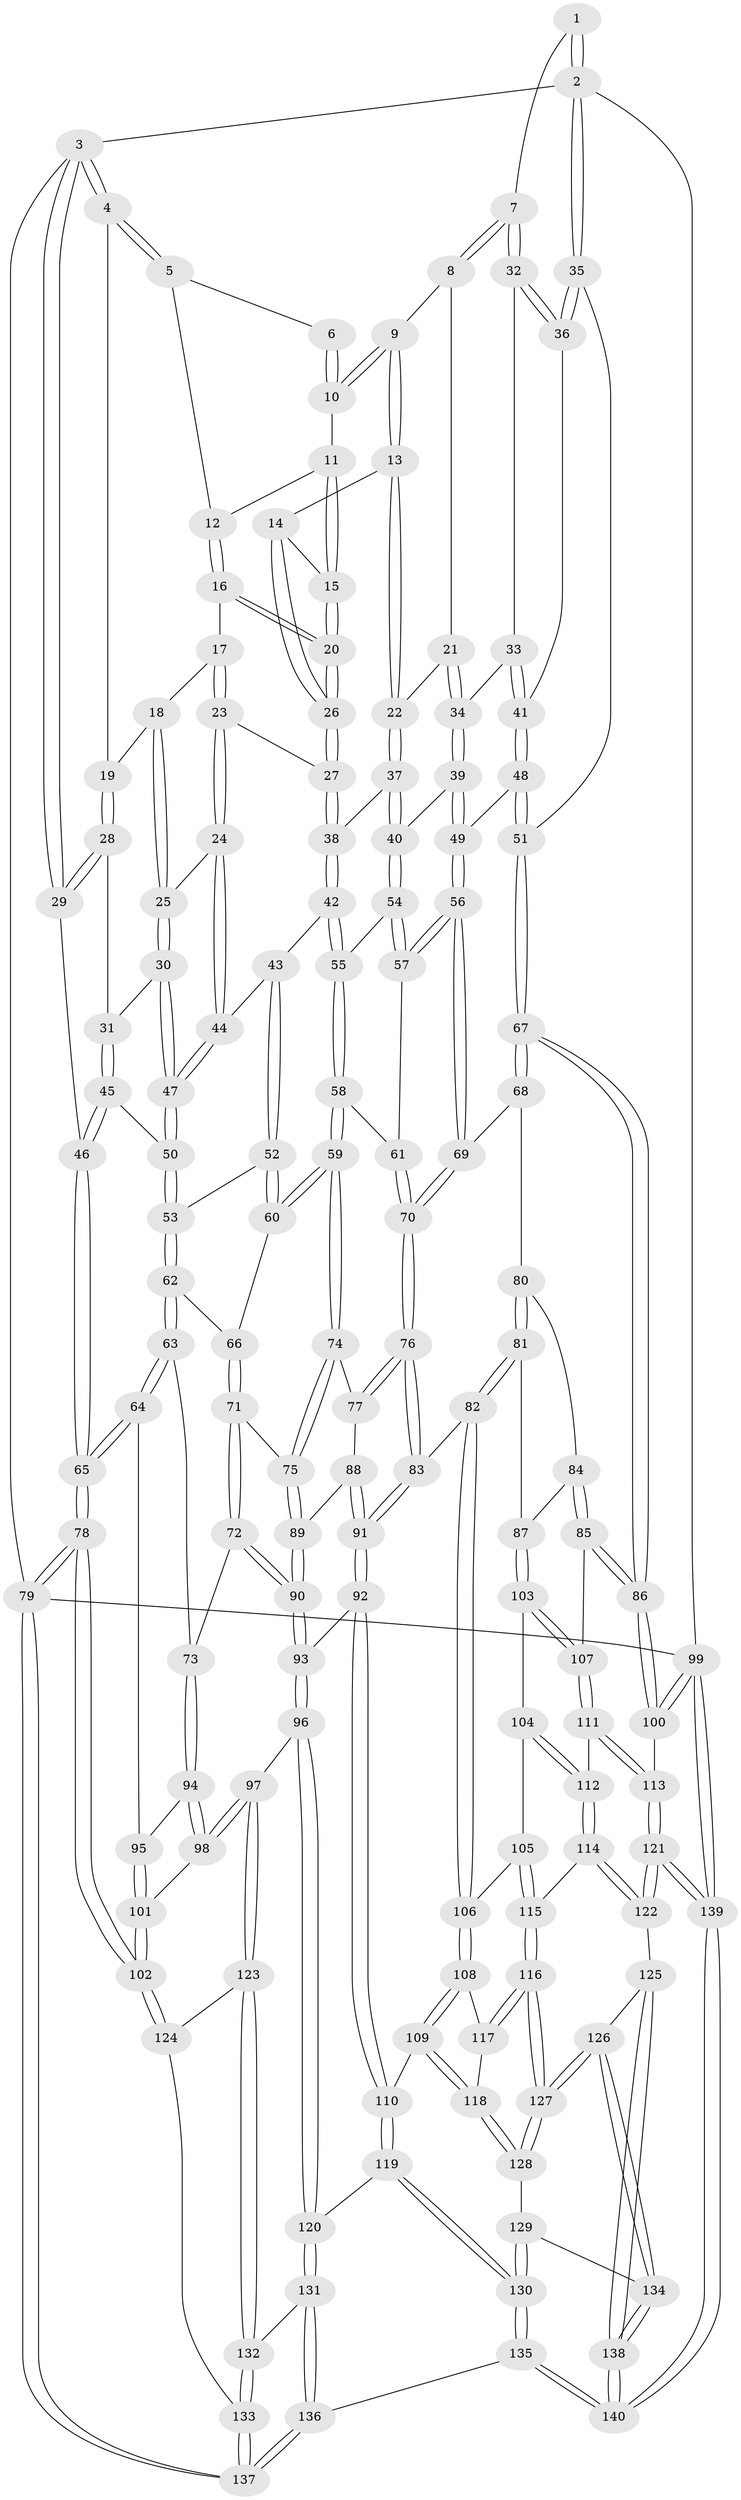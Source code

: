 // Generated by graph-tools (version 1.1) at 2025/51/03/09/25 03:51:09]
// undirected, 140 vertices, 347 edges
graph export_dot {
graph [start="1"]
  node [color=gray90,style=filled];
  1 [pos="+0.8044481357079242+0"];
  2 [pos="+1+0"];
  3 [pos="+0+0"];
  4 [pos="+0.036878099387954125+0"];
  5 [pos="+0.3531347228208815+0"];
  6 [pos="+0.693669871077207+0"];
  7 [pos="+0.7528867852592745+0.04139006479249606"];
  8 [pos="+0.6737017618354215+0.07344370799495153"];
  9 [pos="+0.6028319741522716+0.08405294037459753"];
  10 [pos="+0.5628069249669881+0.05683095276290896"];
  11 [pos="+0.5234410245572538+0.048220826312398504"];
  12 [pos="+0.36861275103699465+0"];
  13 [pos="+0.5592096214262383+0.155470867090084"];
  14 [pos="+0.517423525723294+0.136867477940047"];
  15 [pos="+0.5147477098435617+0.08414015970182531"];
  16 [pos="+0.3671461133043099+0"];
  17 [pos="+0.27150711387759535+0.12427519654464932"];
  18 [pos="+0.23625176005545+0.1250140104105004"];
  19 [pos="+0.19854949146801157+0.11812475993535768"];
  20 [pos="+0.40473263679693966+0.12001484099397186"];
  21 [pos="+0.6273668952487841+0.1657790989978702"];
  22 [pos="+0.5594737806561006+0.15620645256652121"];
  23 [pos="+0.3295087030492517+0.20771488988553066"];
  24 [pos="+0.3176187555417411+0.22311591183552926"];
  25 [pos="+0.2469612771428352+0.23392802161206144"];
  26 [pos="+0.4093751359114529+0.16743556090799866"];
  27 [pos="+0.4068950353203948+0.17497224199868708"];
  28 [pos="+0.14980342468043764+0.20712404050941766"];
  29 [pos="+0+0.10510916847511159"];
  30 [pos="+0.20410843302797083+0.24697531700515024"];
  31 [pos="+0.1553439193469517+0.21385580607460927"];
  32 [pos="+0.7593637930727389+0.06056771402181567"];
  33 [pos="+0.6973368827702859+0.2147138661470873"];
  34 [pos="+0.6630145395530277+0.2392569585200701"];
  35 [pos="+1+0.2458454319596473"];
  36 [pos="+0.8750353387433847+0.18472863725638822"];
  37 [pos="+0.556844113704191+0.2645134888637652"];
  38 [pos="+0.4866878131519781+0.2788473187746518"];
  39 [pos="+0.6285303948415979+0.28665575385583686"];
  40 [pos="+0.619814537980344+0.28735671435890403"];
  41 [pos="+0.8013983415313379+0.2671492459080109"];
  42 [pos="+0.4516053467796228+0.34426369709392624"];
  43 [pos="+0.35160922865736544+0.3203561975930741"];
  44 [pos="+0.3270912651248835+0.2794647288537486"];
  45 [pos="+0.09974711605124538+0.3382892507931897"];
  46 [pos="+0+0.32461043929545985"];
  47 [pos="+0.20941979443606284+0.36556779528410444"];
  48 [pos="+0.78222133120212+0.37945164553225386"];
  49 [pos="+0.7489522044509825+0.3958579985481627"];
  50 [pos="+0.20394083515046021+0.3934949915800775"];
  51 [pos="+1+0.4308310081294761"];
  52 [pos="+0.30112564365318717+0.39339917895632104"];
  53 [pos="+0.20599374709449528+0.3997956933999143"];
  54 [pos="+0.5788150473077943+0.3924443313762809"];
  55 [pos="+0.4569685134554249+0.4021120451317258"];
  56 [pos="+0.7173083730485742+0.468016612327427"];
  57 [pos="+0.6065909393895332+0.4462916778582859"];
  58 [pos="+0.4391803341031052+0.4650745680120969"];
  59 [pos="+0.4352259406001671+0.47003652621429565"];
  60 [pos="+0.3804444917065507+0.45179214812867047"];
  61 [pos="+0.5637797217485891+0.47661061620961603"];
  62 [pos="+0.19758591520300112+0.4287601129408543"];
  63 [pos="+0.10694225328503684+0.5216071295588374"];
  64 [pos="+0+0.5348843826631619"];
  65 [pos="+0+0.5349972292804344"];
  66 [pos="+0.2696728065140282+0.4960773749636366"];
  67 [pos="+1+0.525353355228832"];
  68 [pos="+0.7417118690942793+0.5216680730706832"];
  69 [pos="+0.7186269709938401+0.482604617544099"];
  70 [pos="+0.5894706023543915+0.5769721334137876"];
  71 [pos="+0.2913001020107067+0.5567825494124703"];
  72 [pos="+0.242692378256862+0.6116253409173297"];
  73 [pos="+0.20710803444269005+0.6226461755719884"];
  74 [pos="+0.43198411273118237+0.5077828178682532"];
  75 [pos="+0.39511977704856094+0.5555803865174536"];
  76 [pos="+0.5759689558267024+0.6017663927303639"];
  77 [pos="+0.5159489524220028+0.5760027925275887"];
  78 [pos="+0+0.939848793341823"];
  79 [pos="+0+1"];
  80 [pos="+0.7450757073219131+0.5458823920396646"];
  81 [pos="+0.7093678768015956+0.6330182420078061"];
  82 [pos="+0.6477878981261961+0.6760520557290417"];
  83 [pos="+0.5883813839905221+0.6455494319471128"];
  84 [pos="+0.7885659544314405+0.5826314610297116"];
  85 [pos="+0.9386940583713912+0.648633401189114"];
  86 [pos="+1+0.5701197635590716"];
  87 [pos="+0.7919315536200071+0.6843248933091738"];
  88 [pos="+0.4649475133867772+0.6435642462053931"];
  89 [pos="+0.3946007243378056+0.604775020093111"];
  90 [pos="+0.3614304359728156+0.6839525246169122"];
  91 [pos="+0.502759217320932+0.7169983846828138"];
  92 [pos="+0.49346300901575096+0.7336431354225594"];
  93 [pos="+0.3651825805120965+0.7123359003097308"];
  94 [pos="+0.20278222373472415+0.6429398527929956"];
  95 [pos="+0.1371376090928049+0.6896358904136691"];
  96 [pos="+0.33377528970486203+0.7552492537495156"];
  97 [pos="+0.26410289198217685+0.7813640711365066"];
  98 [pos="+0.2487992852112833+0.7679449553236479"];
  99 [pos="+1+1"];
  100 [pos="+1+0.7562985116985825"];
  101 [pos="+0.08940978575870331+0.7641715545655"];
  102 [pos="+0+0.9134588582965515"];
  103 [pos="+0.8058410051981322+0.6993145431095681"];
  104 [pos="+0.793412004389428+0.7214010319571126"];
  105 [pos="+0.7712379071313612+0.7339346860540978"];
  106 [pos="+0.6577690427894236+0.7082687856308074"];
  107 [pos="+0.9277839555605932+0.6578135402214745"];
  108 [pos="+0.6564196591887347+0.7204291260409922"];
  109 [pos="+0.5284306071513823+0.7886318062920108"];
  110 [pos="+0.5058468771208542+0.7795163717245093"];
  111 [pos="+0.8804722626912823+0.7964174380257086"];
  112 [pos="+0.8353324085607018+0.8030797421566872"];
  113 [pos="+0.9335479990904033+0.8579703176145456"];
  114 [pos="+0.8239212590037825+0.8159680123902199"];
  115 [pos="+0.7428025494141235+0.8025830482132855"];
  116 [pos="+0.7090583576317445+0.8270190631711363"];
  117 [pos="+0.6601249599094001+0.7551124767235782"];
  118 [pos="+0.5809089081195099+0.8254182003202294"];
  119 [pos="+0.45666407966889927+0.8540718263309703"];
  120 [pos="+0.3947944962017916+0.8344593120557235"];
  121 [pos="+0.8786308521645025+0.9524426177656286"];
  122 [pos="+0.8111542236811021+0.9059215913288888"];
  123 [pos="+0.2590342791240899+0.8053863097659182"];
  124 [pos="+0.19399861899202825+0.8599179933844614"];
  125 [pos="+0.8072961184288833+0.9057153246637674"];
  126 [pos="+0.7125524132101161+0.8817608199066052"];
  127 [pos="+0.7044410822483529+0.8585970993806388"];
  128 [pos="+0.5904020702683473+0.8465951430935676"];
  129 [pos="+0.5824176995735748+0.8749430667813903"];
  130 [pos="+0.49029604996623044+1"];
  131 [pos="+0.3302396519228742+0.9030483981473271"];
  132 [pos="+0.29019241386725547+0.8706959859750011"];
  133 [pos="+0.2270807848649249+0.947012682904812"];
  134 [pos="+0.6836516776629047+0.9334550119237514"];
  135 [pos="+0.47667577450046594+1"];
  136 [pos="+0.42470597155890905+1"];
  137 [pos="+0.19202686203997438+1"];
  138 [pos="+0.6063425197032123+1"];
  139 [pos="+1+1"];
  140 [pos="+0.5901345487260882+1"];
  1 -- 2;
  1 -- 2;
  1 -- 7;
  2 -- 3;
  2 -- 35;
  2 -- 35;
  2 -- 99;
  3 -- 4;
  3 -- 4;
  3 -- 29;
  3 -- 29;
  3 -- 79;
  4 -- 5;
  4 -- 5;
  4 -- 19;
  5 -- 6;
  5 -- 12;
  6 -- 10;
  6 -- 10;
  7 -- 8;
  7 -- 8;
  7 -- 32;
  7 -- 32;
  8 -- 9;
  8 -- 21;
  9 -- 10;
  9 -- 10;
  9 -- 13;
  9 -- 13;
  10 -- 11;
  11 -- 12;
  11 -- 15;
  11 -- 15;
  12 -- 16;
  12 -- 16;
  13 -- 14;
  13 -- 22;
  13 -- 22;
  14 -- 15;
  14 -- 26;
  14 -- 26;
  15 -- 20;
  15 -- 20;
  16 -- 17;
  16 -- 20;
  16 -- 20;
  17 -- 18;
  17 -- 23;
  17 -- 23;
  18 -- 19;
  18 -- 25;
  18 -- 25;
  19 -- 28;
  19 -- 28;
  20 -- 26;
  20 -- 26;
  21 -- 22;
  21 -- 34;
  21 -- 34;
  22 -- 37;
  22 -- 37;
  23 -- 24;
  23 -- 24;
  23 -- 27;
  24 -- 25;
  24 -- 44;
  24 -- 44;
  25 -- 30;
  25 -- 30;
  26 -- 27;
  26 -- 27;
  27 -- 38;
  27 -- 38;
  28 -- 29;
  28 -- 29;
  28 -- 31;
  29 -- 46;
  30 -- 31;
  30 -- 47;
  30 -- 47;
  31 -- 45;
  31 -- 45;
  32 -- 33;
  32 -- 36;
  32 -- 36;
  33 -- 34;
  33 -- 41;
  33 -- 41;
  34 -- 39;
  34 -- 39;
  35 -- 36;
  35 -- 36;
  35 -- 51;
  36 -- 41;
  37 -- 38;
  37 -- 40;
  37 -- 40;
  38 -- 42;
  38 -- 42;
  39 -- 40;
  39 -- 49;
  39 -- 49;
  40 -- 54;
  40 -- 54;
  41 -- 48;
  41 -- 48;
  42 -- 43;
  42 -- 55;
  42 -- 55;
  43 -- 44;
  43 -- 52;
  43 -- 52;
  44 -- 47;
  44 -- 47;
  45 -- 46;
  45 -- 46;
  45 -- 50;
  46 -- 65;
  46 -- 65;
  47 -- 50;
  47 -- 50;
  48 -- 49;
  48 -- 51;
  48 -- 51;
  49 -- 56;
  49 -- 56;
  50 -- 53;
  50 -- 53;
  51 -- 67;
  51 -- 67;
  52 -- 53;
  52 -- 60;
  52 -- 60;
  53 -- 62;
  53 -- 62;
  54 -- 55;
  54 -- 57;
  54 -- 57;
  55 -- 58;
  55 -- 58;
  56 -- 57;
  56 -- 57;
  56 -- 69;
  56 -- 69;
  57 -- 61;
  58 -- 59;
  58 -- 59;
  58 -- 61;
  59 -- 60;
  59 -- 60;
  59 -- 74;
  59 -- 74;
  60 -- 66;
  61 -- 70;
  61 -- 70;
  62 -- 63;
  62 -- 63;
  62 -- 66;
  63 -- 64;
  63 -- 64;
  63 -- 73;
  64 -- 65;
  64 -- 65;
  64 -- 95;
  65 -- 78;
  65 -- 78;
  66 -- 71;
  66 -- 71;
  67 -- 68;
  67 -- 68;
  67 -- 86;
  67 -- 86;
  68 -- 69;
  68 -- 80;
  69 -- 70;
  69 -- 70;
  70 -- 76;
  70 -- 76;
  71 -- 72;
  71 -- 72;
  71 -- 75;
  72 -- 73;
  72 -- 90;
  72 -- 90;
  73 -- 94;
  73 -- 94;
  74 -- 75;
  74 -- 75;
  74 -- 77;
  75 -- 89;
  75 -- 89;
  76 -- 77;
  76 -- 77;
  76 -- 83;
  76 -- 83;
  77 -- 88;
  78 -- 79;
  78 -- 79;
  78 -- 102;
  78 -- 102;
  79 -- 137;
  79 -- 137;
  79 -- 99;
  80 -- 81;
  80 -- 81;
  80 -- 84;
  81 -- 82;
  81 -- 82;
  81 -- 87;
  82 -- 83;
  82 -- 106;
  82 -- 106;
  83 -- 91;
  83 -- 91;
  84 -- 85;
  84 -- 85;
  84 -- 87;
  85 -- 86;
  85 -- 86;
  85 -- 107;
  86 -- 100;
  86 -- 100;
  87 -- 103;
  87 -- 103;
  88 -- 89;
  88 -- 91;
  88 -- 91;
  89 -- 90;
  89 -- 90;
  90 -- 93;
  90 -- 93;
  91 -- 92;
  91 -- 92;
  92 -- 93;
  92 -- 110;
  92 -- 110;
  93 -- 96;
  93 -- 96;
  94 -- 95;
  94 -- 98;
  94 -- 98;
  95 -- 101;
  95 -- 101;
  96 -- 97;
  96 -- 120;
  96 -- 120;
  97 -- 98;
  97 -- 98;
  97 -- 123;
  97 -- 123;
  98 -- 101;
  99 -- 100;
  99 -- 100;
  99 -- 139;
  99 -- 139;
  100 -- 113;
  101 -- 102;
  101 -- 102;
  102 -- 124;
  102 -- 124;
  103 -- 104;
  103 -- 107;
  103 -- 107;
  104 -- 105;
  104 -- 112;
  104 -- 112;
  105 -- 106;
  105 -- 115;
  105 -- 115;
  106 -- 108;
  106 -- 108;
  107 -- 111;
  107 -- 111;
  108 -- 109;
  108 -- 109;
  108 -- 117;
  109 -- 110;
  109 -- 118;
  109 -- 118;
  110 -- 119;
  110 -- 119;
  111 -- 112;
  111 -- 113;
  111 -- 113;
  112 -- 114;
  112 -- 114;
  113 -- 121;
  113 -- 121;
  114 -- 115;
  114 -- 122;
  114 -- 122;
  115 -- 116;
  115 -- 116;
  116 -- 117;
  116 -- 117;
  116 -- 127;
  116 -- 127;
  117 -- 118;
  118 -- 128;
  118 -- 128;
  119 -- 120;
  119 -- 130;
  119 -- 130;
  120 -- 131;
  120 -- 131;
  121 -- 122;
  121 -- 122;
  121 -- 139;
  121 -- 139;
  122 -- 125;
  123 -- 124;
  123 -- 132;
  123 -- 132;
  124 -- 133;
  125 -- 126;
  125 -- 138;
  125 -- 138;
  126 -- 127;
  126 -- 127;
  126 -- 134;
  126 -- 134;
  127 -- 128;
  127 -- 128;
  128 -- 129;
  129 -- 130;
  129 -- 130;
  129 -- 134;
  130 -- 135;
  130 -- 135;
  131 -- 132;
  131 -- 136;
  131 -- 136;
  132 -- 133;
  132 -- 133;
  133 -- 137;
  133 -- 137;
  134 -- 138;
  134 -- 138;
  135 -- 136;
  135 -- 140;
  135 -- 140;
  136 -- 137;
  136 -- 137;
  138 -- 140;
  138 -- 140;
  139 -- 140;
  139 -- 140;
}
